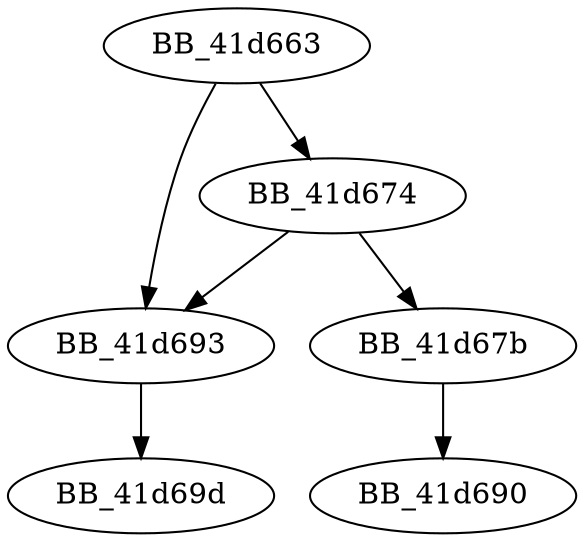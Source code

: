 DiGraph __unlock_file{
BB_41d663->BB_41d674
BB_41d663->BB_41d693
BB_41d674->BB_41d67b
BB_41d674->BB_41d693
BB_41d67b->BB_41d690
BB_41d693->BB_41d69d
}
